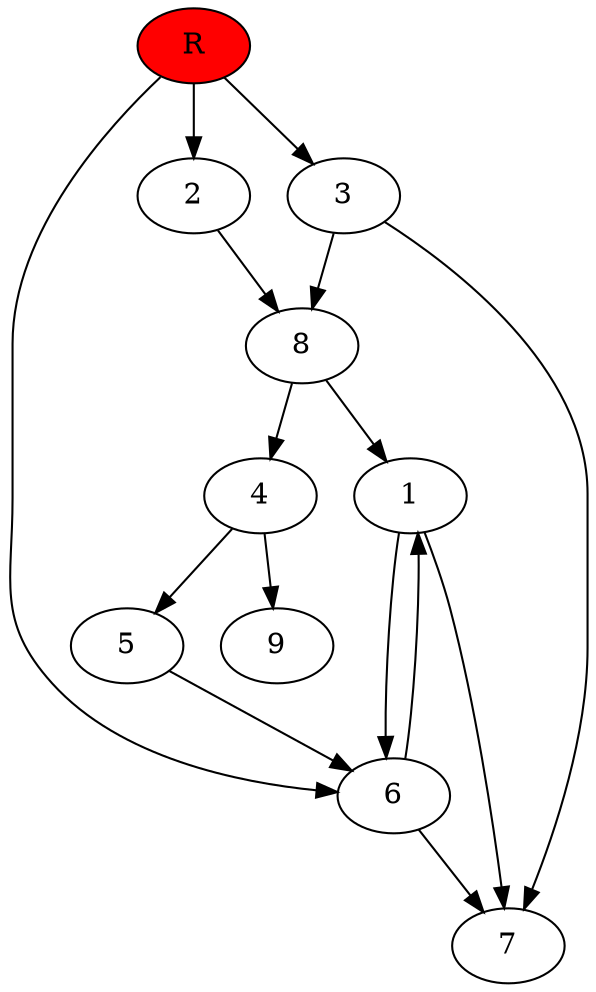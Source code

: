 digraph prb32032 {
	1
	2
	3
	4
	5
	6
	7
	8
	R [fillcolor="#ff0000" style=filled]
	1 -> 6
	1 -> 7
	2 -> 8
	3 -> 7
	3 -> 8
	4 -> 5
	4 -> 9
	5 -> 6
	6 -> 1
	6 -> 7
	8 -> 1
	8 -> 4
	R -> 2
	R -> 3
	R -> 6
}

